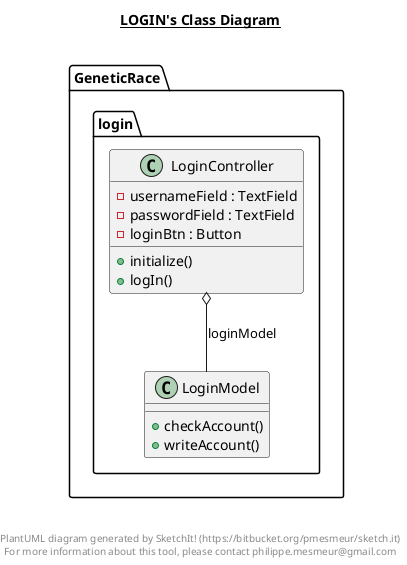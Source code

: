 @startuml

title __LOGIN's Class Diagram__\n

  package GeneticRace.login {
    class LoginController {
        - usernameField : TextField
        - passwordField : TextField
        - loginBtn : Button
        + initialize()
        + logIn()
    }
  }
  

  package GeneticRace.login {
    class LoginModel {
        + checkAccount()
        + writeAccount()
    }
  }
  

  LoginController o-- LoginModel : loginModel


right footer


PlantUML diagram generated by SketchIt! (https://bitbucket.org/pmesmeur/sketch.it)
For more information about this tool, please contact philippe.mesmeur@gmail.com
endfooter

@enduml
